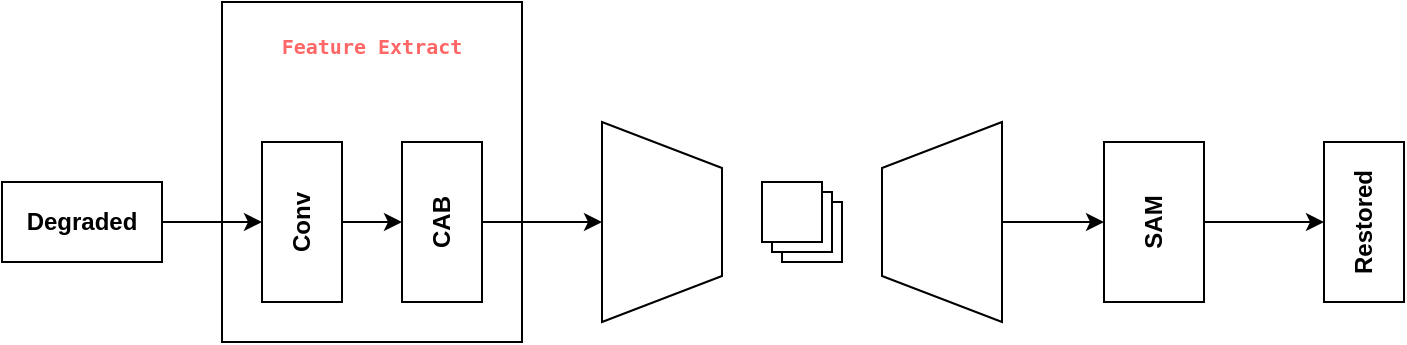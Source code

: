 <mxfile version="15.2.9" type="github">
  <diagram id="py5yeUaVm4n7BHrZ4ISx" name="第 1 页">
    <mxGraphModel dx="1038" dy="547" grid="1" gridSize="10" guides="1" tooltips="1" connect="1" arrows="1" fold="1" page="1" pageScale="1" pageWidth="827" pageHeight="1169" math="0" shadow="0">
      <root>
        <mxCell id="0" />
        <mxCell id="1" parent="0" />
        <mxCell id="Ckwlon2BifFLdE8AZgkC-6" value="&lt;pre style=&quot;background-color: rgb(255 , 255 , 255) ; font-family: &amp;#34;jetbrains mono&amp;#34; , monospace ; font-size: 10px&quot;&gt;&lt;font color=&quot;#ff6666&quot; style=&quot;font-size: 10px&quot;&gt;&lt;b style=&quot;font-size: 10px&quot;&gt;Feature Extract&lt;/b&gt;&lt;/font&gt;&lt;/pre&gt;" style="rounded=0;whiteSpace=wrap;html=1;verticalAlign=top;fillColor=none;align=center;" vertex="1" parent="1">
          <mxGeometry x="130" y="850" width="150" height="170" as="geometry" />
        </mxCell>
        <mxCell id="Ckwlon2BifFLdE8AZgkC-3" value="" style="edgeStyle=orthogonalEdgeStyle;rounded=0;orthogonalLoop=1;jettySize=auto;html=1;" edge="1" parent="1" source="Ckwlon2BifFLdE8AZgkC-1" target="Ckwlon2BifFLdE8AZgkC-2">
          <mxGeometry relative="1" as="geometry" />
        </mxCell>
        <mxCell id="Ckwlon2BifFLdE8AZgkC-1" value="&lt;b&gt;Degraded&lt;/b&gt;" style="rounded=0;whiteSpace=wrap;html=1;" vertex="1" parent="1">
          <mxGeometry x="20" y="940" width="80" height="40" as="geometry" />
        </mxCell>
        <mxCell id="Ckwlon2BifFLdE8AZgkC-5" style="edgeStyle=orthogonalEdgeStyle;rounded=0;orthogonalLoop=1;jettySize=auto;html=1;exitX=0.5;exitY=1;exitDx=0;exitDy=0;entryX=0.5;entryY=0;entryDx=0;entryDy=0;" edge="1" parent="1" source="Ckwlon2BifFLdE8AZgkC-2" target="Ckwlon2BifFLdE8AZgkC-4">
          <mxGeometry relative="1" as="geometry" />
        </mxCell>
        <mxCell id="Ckwlon2BifFLdE8AZgkC-2" value="&lt;b&gt;Conv&lt;/b&gt;" style="rounded=0;whiteSpace=wrap;html=1;rotation=-90;verticalAlign=middle;" vertex="1" parent="1">
          <mxGeometry x="130" y="940" width="80" height="40" as="geometry" />
        </mxCell>
        <mxCell id="Ckwlon2BifFLdE8AZgkC-9" style="edgeStyle=orthogonalEdgeStyle;rounded=0;orthogonalLoop=1;jettySize=auto;html=1;exitX=0.5;exitY=1;exitDx=0;exitDy=0;entryX=0.5;entryY=0;entryDx=0;entryDy=0;" edge="1" parent="1" source="Ckwlon2BifFLdE8AZgkC-4" target="Ckwlon2BifFLdE8AZgkC-7">
          <mxGeometry relative="1" as="geometry" />
        </mxCell>
        <mxCell id="Ckwlon2BifFLdE8AZgkC-4" value="&lt;b&gt;CAB&lt;/b&gt;" style="rounded=0;whiteSpace=wrap;html=1;rotation=-90;verticalAlign=middle;" vertex="1" parent="1">
          <mxGeometry x="200" y="940" width="80" height="40" as="geometry" />
        </mxCell>
        <mxCell id="Ckwlon2BifFLdE8AZgkC-7" value="" style="verticalLabelPosition=middle;verticalAlign=middle;html=1;shape=trapezoid;perimeter=trapezoidPerimeter;whiteSpace=wrap;size=0.23;arcSize=10;flipV=1;labelPosition=center;align=center;rotation=-90;" vertex="1" parent="1">
          <mxGeometry x="300" y="930" width="100" height="60" as="geometry" />
        </mxCell>
        <mxCell id="Ckwlon2BifFLdE8AZgkC-14" value="" style="edgeStyle=orthogonalEdgeStyle;rounded=0;orthogonalLoop=1;jettySize=auto;html=1;" edge="1" parent="1" source="Ckwlon2BifFLdE8AZgkC-8" target="Ckwlon2BifFLdE8AZgkC-10">
          <mxGeometry relative="1" as="geometry" />
        </mxCell>
        <mxCell id="Ckwlon2BifFLdE8AZgkC-8" value="" style="verticalLabelPosition=middle;verticalAlign=middle;html=1;shape=trapezoid;perimeter=trapezoidPerimeter;whiteSpace=wrap;size=0.23;arcSize=10;flipV=1;labelPosition=center;align=center;rotation=90;" vertex="1" parent="1">
          <mxGeometry x="440" y="930" width="100" height="60" as="geometry" />
        </mxCell>
        <mxCell id="Ckwlon2BifFLdE8AZgkC-13" value="" style="edgeStyle=orthogonalEdgeStyle;rounded=0;orthogonalLoop=1;jettySize=auto;html=1;" edge="1" parent="1" source="Ckwlon2BifFLdE8AZgkC-10" target="Ckwlon2BifFLdE8AZgkC-12">
          <mxGeometry relative="1" as="geometry" />
        </mxCell>
        <mxCell id="Ckwlon2BifFLdE8AZgkC-10" value="&lt;b&gt;SAM&lt;/b&gt;" style="rounded=0;whiteSpace=wrap;html=1;rotation=-90;verticalAlign=middle;" vertex="1" parent="1">
          <mxGeometry x="556" y="935" width="80" height="50" as="geometry" />
        </mxCell>
        <mxCell id="Ckwlon2BifFLdE8AZgkC-12" value="&lt;b&gt;Restored&lt;/b&gt;" style="rounded=0;whiteSpace=wrap;html=1;rotation=-90;verticalAlign=middle;" vertex="1" parent="1">
          <mxGeometry x="661" y="940" width="80" height="40" as="geometry" />
        </mxCell>
        <mxCell id="Ckwlon2BifFLdE8AZgkC-15" value="" style="verticalLabelPosition=bottom;verticalAlign=top;html=1;shape=mxgraph.basic.layered_rect;dx=10;outlineConnect=0;" vertex="1" parent="1">
          <mxGeometry x="400" y="940" width="40" height="40" as="geometry" />
        </mxCell>
      </root>
    </mxGraphModel>
  </diagram>
</mxfile>
